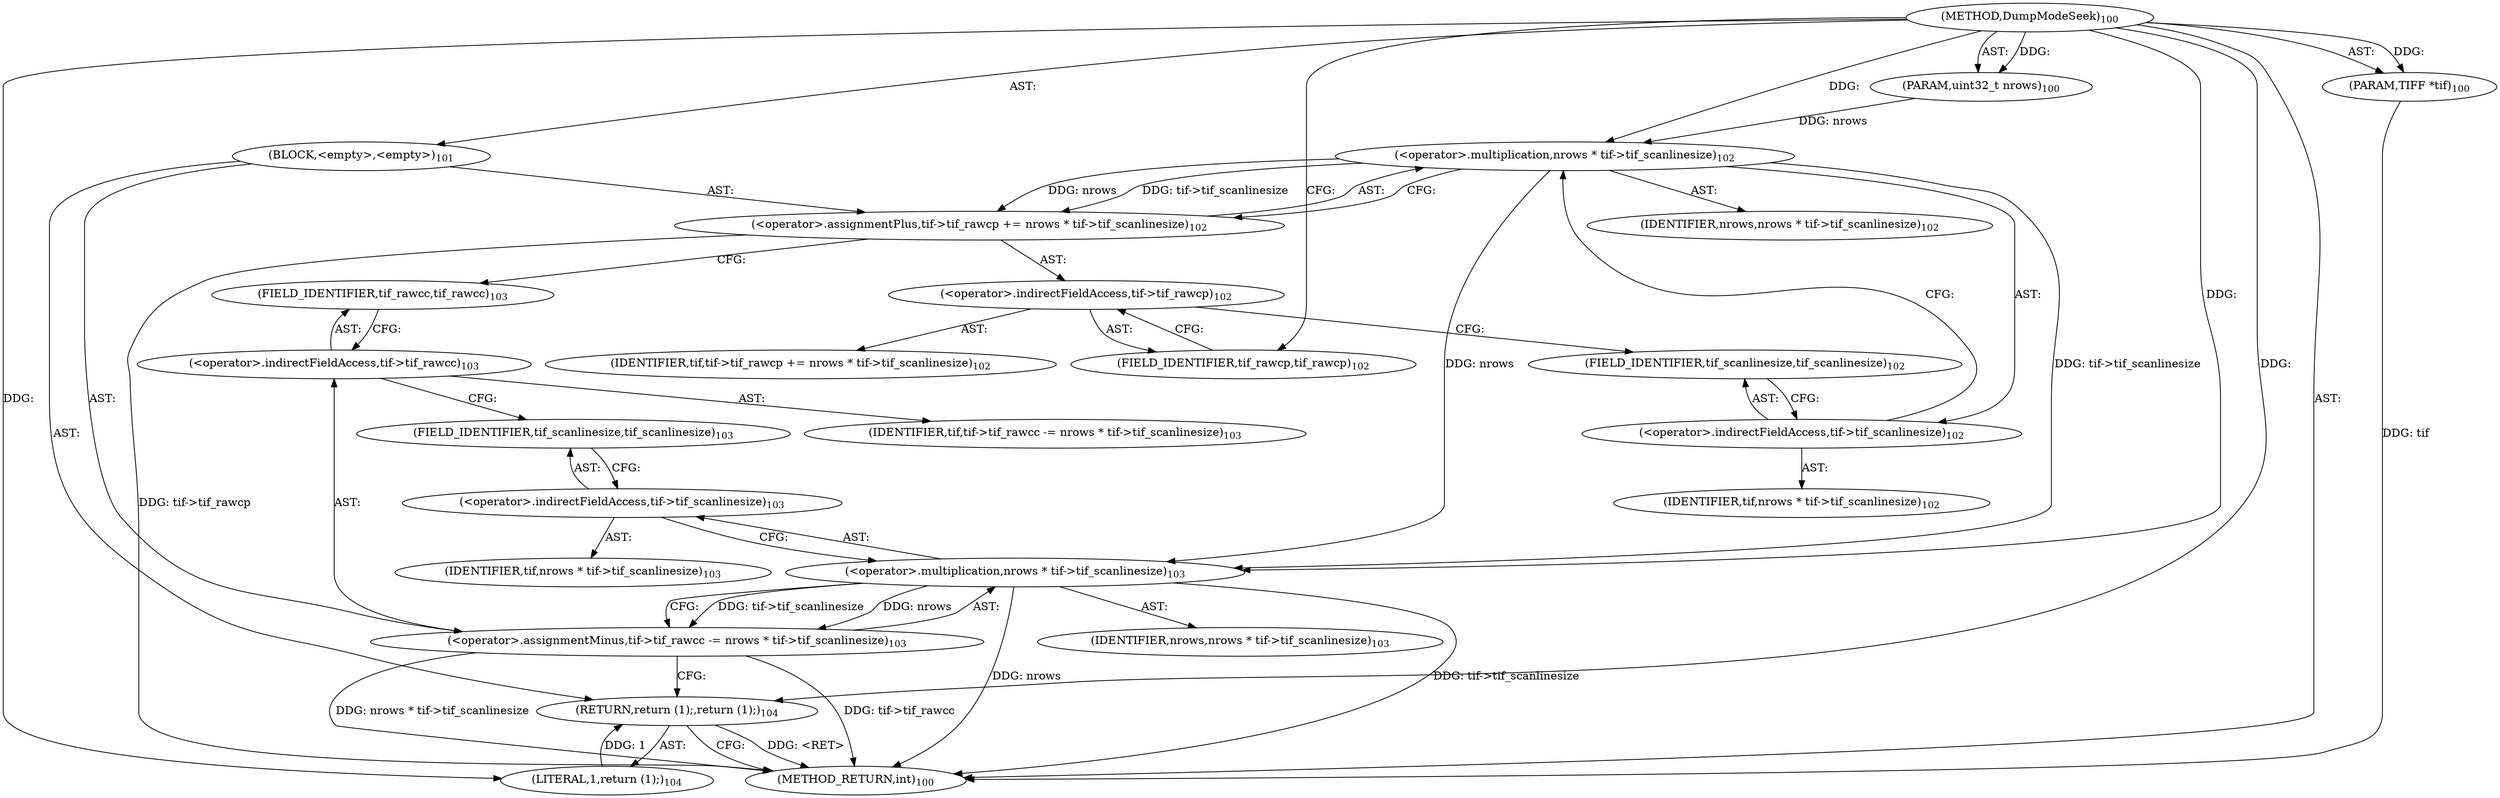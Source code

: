 digraph "DumpModeSeek" {  
"63836" [label = <(METHOD,DumpModeSeek)<SUB>100</SUB>> ]
"63837" [label = <(PARAM,TIFF *tif)<SUB>100</SUB>> ]
"63838" [label = <(PARAM,uint32_t nrows)<SUB>100</SUB>> ]
"63839" [label = <(BLOCK,&lt;empty&gt;,&lt;empty&gt;)<SUB>101</SUB>> ]
"63840" [label = <(&lt;operator&gt;.assignmentPlus,tif-&gt;tif_rawcp += nrows * tif-&gt;tif_scanlinesize)<SUB>102</SUB>> ]
"63841" [label = <(&lt;operator&gt;.indirectFieldAccess,tif-&gt;tif_rawcp)<SUB>102</SUB>> ]
"63842" [label = <(IDENTIFIER,tif,tif-&gt;tif_rawcp += nrows * tif-&gt;tif_scanlinesize)<SUB>102</SUB>> ]
"63843" [label = <(FIELD_IDENTIFIER,tif_rawcp,tif_rawcp)<SUB>102</SUB>> ]
"63844" [label = <(&lt;operator&gt;.multiplication,nrows * tif-&gt;tif_scanlinesize)<SUB>102</SUB>> ]
"63845" [label = <(IDENTIFIER,nrows,nrows * tif-&gt;tif_scanlinesize)<SUB>102</SUB>> ]
"63846" [label = <(&lt;operator&gt;.indirectFieldAccess,tif-&gt;tif_scanlinesize)<SUB>102</SUB>> ]
"63847" [label = <(IDENTIFIER,tif,nrows * tif-&gt;tif_scanlinesize)<SUB>102</SUB>> ]
"63848" [label = <(FIELD_IDENTIFIER,tif_scanlinesize,tif_scanlinesize)<SUB>102</SUB>> ]
"63849" [label = <(&lt;operator&gt;.assignmentMinus,tif-&gt;tif_rawcc -= nrows * tif-&gt;tif_scanlinesize)<SUB>103</SUB>> ]
"63850" [label = <(&lt;operator&gt;.indirectFieldAccess,tif-&gt;tif_rawcc)<SUB>103</SUB>> ]
"63851" [label = <(IDENTIFIER,tif,tif-&gt;tif_rawcc -= nrows * tif-&gt;tif_scanlinesize)<SUB>103</SUB>> ]
"63852" [label = <(FIELD_IDENTIFIER,tif_rawcc,tif_rawcc)<SUB>103</SUB>> ]
"63853" [label = <(&lt;operator&gt;.multiplication,nrows * tif-&gt;tif_scanlinesize)<SUB>103</SUB>> ]
"63854" [label = <(IDENTIFIER,nrows,nrows * tif-&gt;tif_scanlinesize)<SUB>103</SUB>> ]
"63855" [label = <(&lt;operator&gt;.indirectFieldAccess,tif-&gt;tif_scanlinesize)<SUB>103</SUB>> ]
"63856" [label = <(IDENTIFIER,tif,nrows * tif-&gt;tif_scanlinesize)<SUB>103</SUB>> ]
"63857" [label = <(FIELD_IDENTIFIER,tif_scanlinesize,tif_scanlinesize)<SUB>103</SUB>> ]
"63858" [label = <(RETURN,return (1);,return (1);)<SUB>104</SUB>> ]
"63859" [label = <(LITERAL,1,return (1);)<SUB>104</SUB>> ]
"63860" [label = <(METHOD_RETURN,int)<SUB>100</SUB>> ]
  "63836" -> "63837"  [ label = "AST: "] 
  "63836" -> "63838"  [ label = "AST: "] 
  "63836" -> "63839"  [ label = "AST: "] 
  "63836" -> "63860"  [ label = "AST: "] 
  "63839" -> "63840"  [ label = "AST: "] 
  "63839" -> "63849"  [ label = "AST: "] 
  "63839" -> "63858"  [ label = "AST: "] 
  "63840" -> "63841"  [ label = "AST: "] 
  "63840" -> "63844"  [ label = "AST: "] 
  "63841" -> "63842"  [ label = "AST: "] 
  "63841" -> "63843"  [ label = "AST: "] 
  "63844" -> "63845"  [ label = "AST: "] 
  "63844" -> "63846"  [ label = "AST: "] 
  "63846" -> "63847"  [ label = "AST: "] 
  "63846" -> "63848"  [ label = "AST: "] 
  "63849" -> "63850"  [ label = "AST: "] 
  "63849" -> "63853"  [ label = "AST: "] 
  "63850" -> "63851"  [ label = "AST: "] 
  "63850" -> "63852"  [ label = "AST: "] 
  "63853" -> "63854"  [ label = "AST: "] 
  "63853" -> "63855"  [ label = "AST: "] 
  "63855" -> "63856"  [ label = "AST: "] 
  "63855" -> "63857"  [ label = "AST: "] 
  "63858" -> "63859"  [ label = "AST: "] 
  "63840" -> "63852"  [ label = "CFG: "] 
  "63849" -> "63858"  [ label = "CFG: "] 
  "63858" -> "63860"  [ label = "CFG: "] 
  "63841" -> "63848"  [ label = "CFG: "] 
  "63844" -> "63840"  [ label = "CFG: "] 
  "63850" -> "63857"  [ label = "CFG: "] 
  "63853" -> "63849"  [ label = "CFG: "] 
  "63843" -> "63841"  [ label = "CFG: "] 
  "63846" -> "63844"  [ label = "CFG: "] 
  "63852" -> "63850"  [ label = "CFG: "] 
  "63855" -> "63853"  [ label = "CFG: "] 
  "63848" -> "63846"  [ label = "CFG: "] 
  "63857" -> "63855"  [ label = "CFG: "] 
  "63836" -> "63843"  [ label = "CFG: "] 
  "63858" -> "63860"  [ label = "DDG: &lt;RET&gt;"] 
  "63837" -> "63860"  [ label = "DDG: tif"] 
  "63840" -> "63860"  [ label = "DDG: tif-&gt;tif_rawcp"] 
  "63849" -> "63860"  [ label = "DDG: tif-&gt;tif_rawcc"] 
  "63853" -> "63860"  [ label = "DDG: nrows"] 
  "63853" -> "63860"  [ label = "DDG: tif-&gt;tif_scanlinesize"] 
  "63849" -> "63860"  [ label = "DDG: nrows * tif-&gt;tif_scanlinesize"] 
  "63836" -> "63837"  [ label = "DDG: "] 
  "63836" -> "63838"  [ label = "DDG: "] 
  "63844" -> "63840"  [ label = "DDG: nrows"] 
  "63844" -> "63840"  [ label = "DDG: tif-&gt;tif_scanlinesize"] 
  "63853" -> "63849"  [ label = "DDG: nrows"] 
  "63853" -> "63849"  [ label = "DDG: tif-&gt;tif_scanlinesize"] 
  "63859" -> "63858"  [ label = "DDG: 1"] 
  "63836" -> "63858"  [ label = "DDG: "] 
  "63836" -> "63859"  [ label = "DDG: "] 
  "63838" -> "63844"  [ label = "DDG: nrows"] 
  "63836" -> "63844"  [ label = "DDG: "] 
  "63844" -> "63853"  [ label = "DDG: nrows"] 
  "63836" -> "63853"  [ label = "DDG: "] 
  "63844" -> "63853"  [ label = "DDG: tif-&gt;tif_scanlinesize"] 
}
